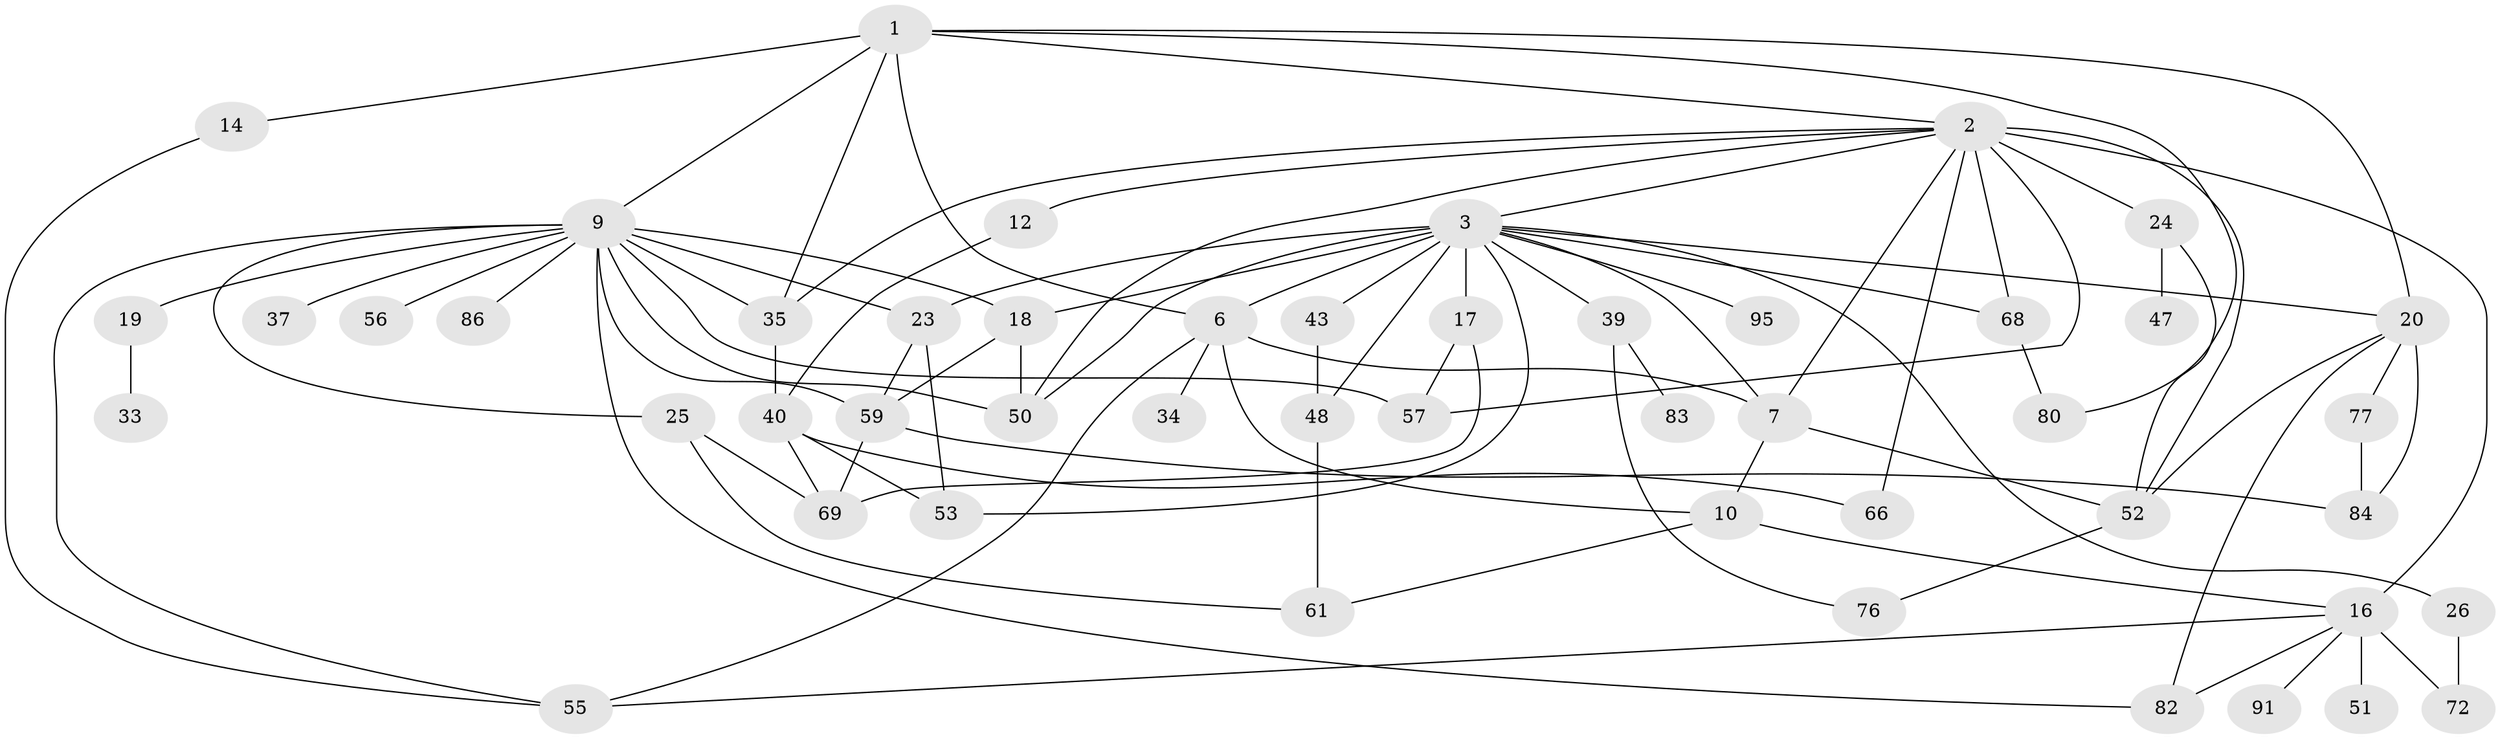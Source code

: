 // original degree distribution, {7: 0.010101010101010102, 6: 0.030303030303030304, 5: 0.09090909090909091, 3: 0.2222222222222222, 8: 0.010101010101010102, 4: 0.20202020202020202, 2: 0.25252525252525254, 1: 0.18181818181818182}
// Generated by graph-tools (version 1.1) at 2025/13/03/09/25 04:13:24]
// undirected, 49 vertices, 89 edges
graph export_dot {
graph [start="1"]
  node [color=gray90,style=filled];
  1;
  2 [super="+15"];
  3 [super="+21+4+11"];
  6 [super="+99+8"];
  7;
  9 [super="+27+13+46+28"];
  10 [super="+41+29"];
  12;
  14 [super="+79+31"];
  16 [super="+36+22"];
  17;
  18 [super="+30"];
  19;
  20 [super="+71+42"];
  23 [super="+32"];
  24 [super="+44"];
  25;
  26 [super="+65"];
  33;
  34;
  35 [super="+88"];
  37;
  39 [super="+74"];
  40 [super="+90"];
  43;
  47;
  48;
  50 [super="+62+54"];
  51;
  52 [super="+78"];
  53;
  55 [super="+85"];
  56;
  57 [super="+58"];
  59 [super="+75+63"];
  61 [super="+89"];
  66;
  68 [super="+96"];
  69;
  72 [super="+94"];
  76;
  77;
  80;
  82;
  83;
  84;
  86;
  91;
  95;
  1 -- 2;
  1 -- 9;
  1 -- 14;
  1 -- 20;
  1 -- 80;
  1 -- 6;
  1 -- 35;
  2 -- 3;
  2 -- 12;
  2 -- 16 [weight=2];
  2 -- 24 [weight=2];
  2 -- 66;
  2 -- 35;
  2 -- 68;
  2 -- 7;
  2 -- 52;
  2 -- 57;
  2 -- 50;
  3 -- 23 [weight=2];
  3 -- 48;
  3 -- 68;
  3 -- 6;
  3 -- 7;
  3 -- 43;
  3 -- 50 [weight=3];
  3 -- 18;
  3 -- 20 [weight=2];
  3 -- 26;
  3 -- 95;
  3 -- 17;
  3 -- 53;
  3 -- 39;
  6 -- 10;
  6 -- 34;
  6 -- 7;
  6 -- 55;
  7 -- 52;
  7 -- 10;
  9 -- 18;
  9 -- 37;
  9 -- 19;
  9 -- 25;
  9 -- 23;
  9 -- 82;
  9 -- 35;
  9 -- 86;
  9 -- 59 [weight=2];
  9 -- 57;
  9 -- 56;
  9 -- 55;
  9 -- 50;
  10 -- 16;
  10 -- 61;
  12 -- 40;
  14 -- 55;
  16 -- 51;
  16 -- 55;
  16 -- 72;
  16 -- 91;
  16 -- 82;
  17 -- 57;
  17 -- 69;
  18 -- 59;
  18 -- 50;
  19 -- 33;
  20 -- 77;
  20 -- 52;
  20 -- 82;
  20 -- 84;
  23 -- 53;
  23 -- 59;
  24 -- 47;
  24 -- 52;
  25 -- 69;
  25 -- 61;
  26 -- 72;
  35 -- 40;
  39 -- 83;
  39 -- 76;
  40 -- 66;
  40 -- 69;
  40 -- 53;
  43 -- 48;
  48 -- 61;
  52 -- 76;
  59 -- 84;
  59 -- 69;
  68 -- 80;
  77 -- 84;
}
